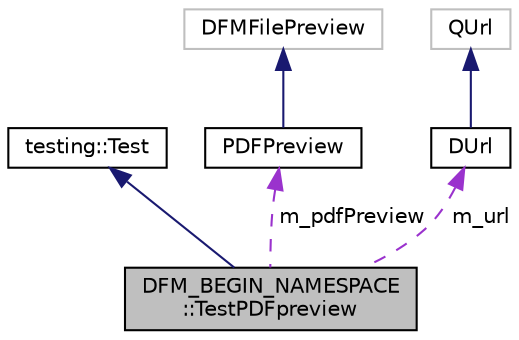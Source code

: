 digraph "DFM_BEGIN_NAMESPACE::TestPDFpreview"
{
  edge [fontname="Helvetica",fontsize="10",labelfontname="Helvetica",labelfontsize="10"];
  node [fontname="Helvetica",fontsize="10",shape=record];
  Node2 [label="DFM_BEGIN_NAMESPACE\l::TestPDFpreview",height=0.2,width=0.4,color="black", fillcolor="grey75", style="filled", fontcolor="black"];
  Node3 -> Node2 [dir="back",color="midnightblue",fontsize="10",style="solid",fontname="Helvetica"];
  Node3 [label="testing::Test",height=0.2,width=0.4,color="black", fillcolor="white", style="filled",URL="$classtesting_1_1_test.html"];
  Node4 -> Node2 [dir="back",color="darkorchid3",fontsize="10",style="dashed",label=" m_pdfPreview" ,fontname="Helvetica"];
  Node4 [label="PDFPreview",height=0.2,width=0.4,color="black", fillcolor="white", style="filled",URL="$class_p_d_f_preview.html"];
  Node5 -> Node4 [dir="back",color="midnightblue",fontsize="10",style="solid",fontname="Helvetica"];
  Node5 [label="DFMFilePreview",height=0.2,width=0.4,color="grey75", fillcolor="white", style="filled"];
  Node6 -> Node2 [dir="back",color="darkorchid3",fontsize="10",style="dashed",label=" m_url" ,fontname="Helvetica"];
  Node6 [label="DUrl",height=0.2,width=0.4,color="black", fillcolor="white", style="filled",URL="$class_d_url.html"];
  Node7 -> Node6 [dir="back",color="midnightblue",fontsize="10",style="solid",fontname="Helvetica"];
  Node7 [label="QUrl",height=0.2,width=0.4,color="grey75", fillcolor="white", style="filled"];
}
